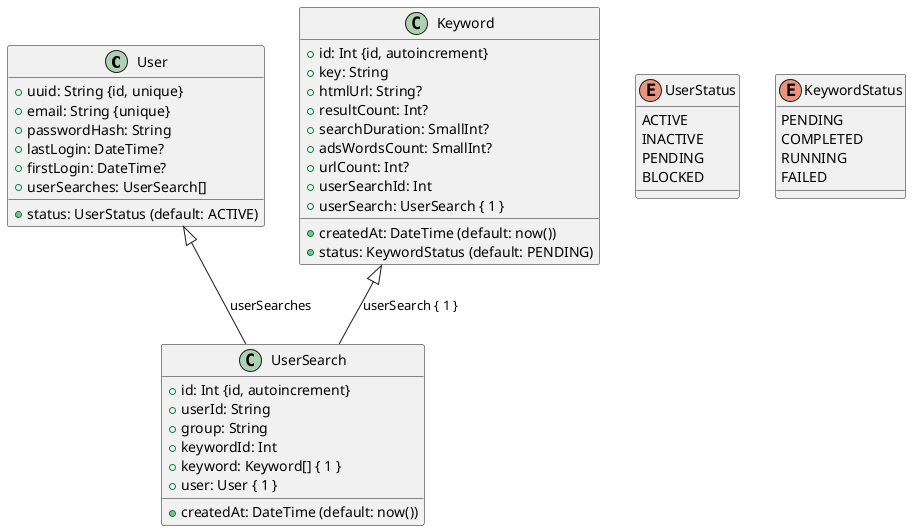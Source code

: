 @startuml

class User {
    + uuid: String {id, unique}
    + status: UserStatus (default: ACTIVE)
    + email: String {unique}
    + passwordHash: String 
    + lastLogin: DateTime?
    + firstLogin: DateTime?
    + userSearches: UserSearch[]
}

class UserSearch {
    + id: Int {id, autoincrement}
    + userId: String
    + group: String
    + keywordId: Int
    + createdAt: DateTime (default: now())
    + keyword: Keyword[] { 1 }
    + user: User { 1 }
}

class Keyword {
    + id: Int {id, autoincrement}
    + key: String
    + htmlUrl: String?
    + resultCount: Int?
    + searchDuration: SmallInt?
    + adsWordsCount: SmallInt?
    + urlCount: Int?
    + createdAt: DateTime (default: now())
    + status: KeywordStatus (default: PENDING)
    + userSearchId: Int
    + userSearch: UserSearch { 1 }
}

User <|-- UserSearch : userSearches
Keyword <|-- UserSearch : userSearch { 1 }

enum UserStatus {
    ACTIVE
    INACTIVE
    PENDING
    BLOCKED
}

enum KeywordStatus {
    PENDING
    COMPLETED
    RUNNING
    FAILED
}

@enduml

